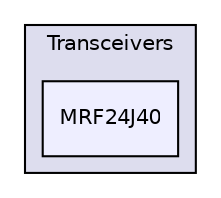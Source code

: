 digraph "C:/Users/mainuser/Desktop/School/SeniorProject/EthKitTCP/Microchip/Transceivers/MRF24J40" {
  compound=true
  node [ fontsize="10", fontname="Helvetica"];
  edge [ labelfontsize="10", labelfontname="Helvetica"];
  subgraph clusterdir_f94704b0c700fae51da8cc6820210421 {
    graph [ bgcolor="#ddddee", pencolor="black", label="Transceivers" fontname="Helvetica", fontsize="10", URL="dir_f94704b0c700fae51da8cc6820210421.html"]
  dir_460221e5cd5d1765b49685af4ec32ddd [shape=box, label="MRF24J40", style="filled", fillcolor="#eeeeff", pencolor="black", URL="dir_460221e5cd5d1765b49685af4ec32ddd.html"];
  }
}
